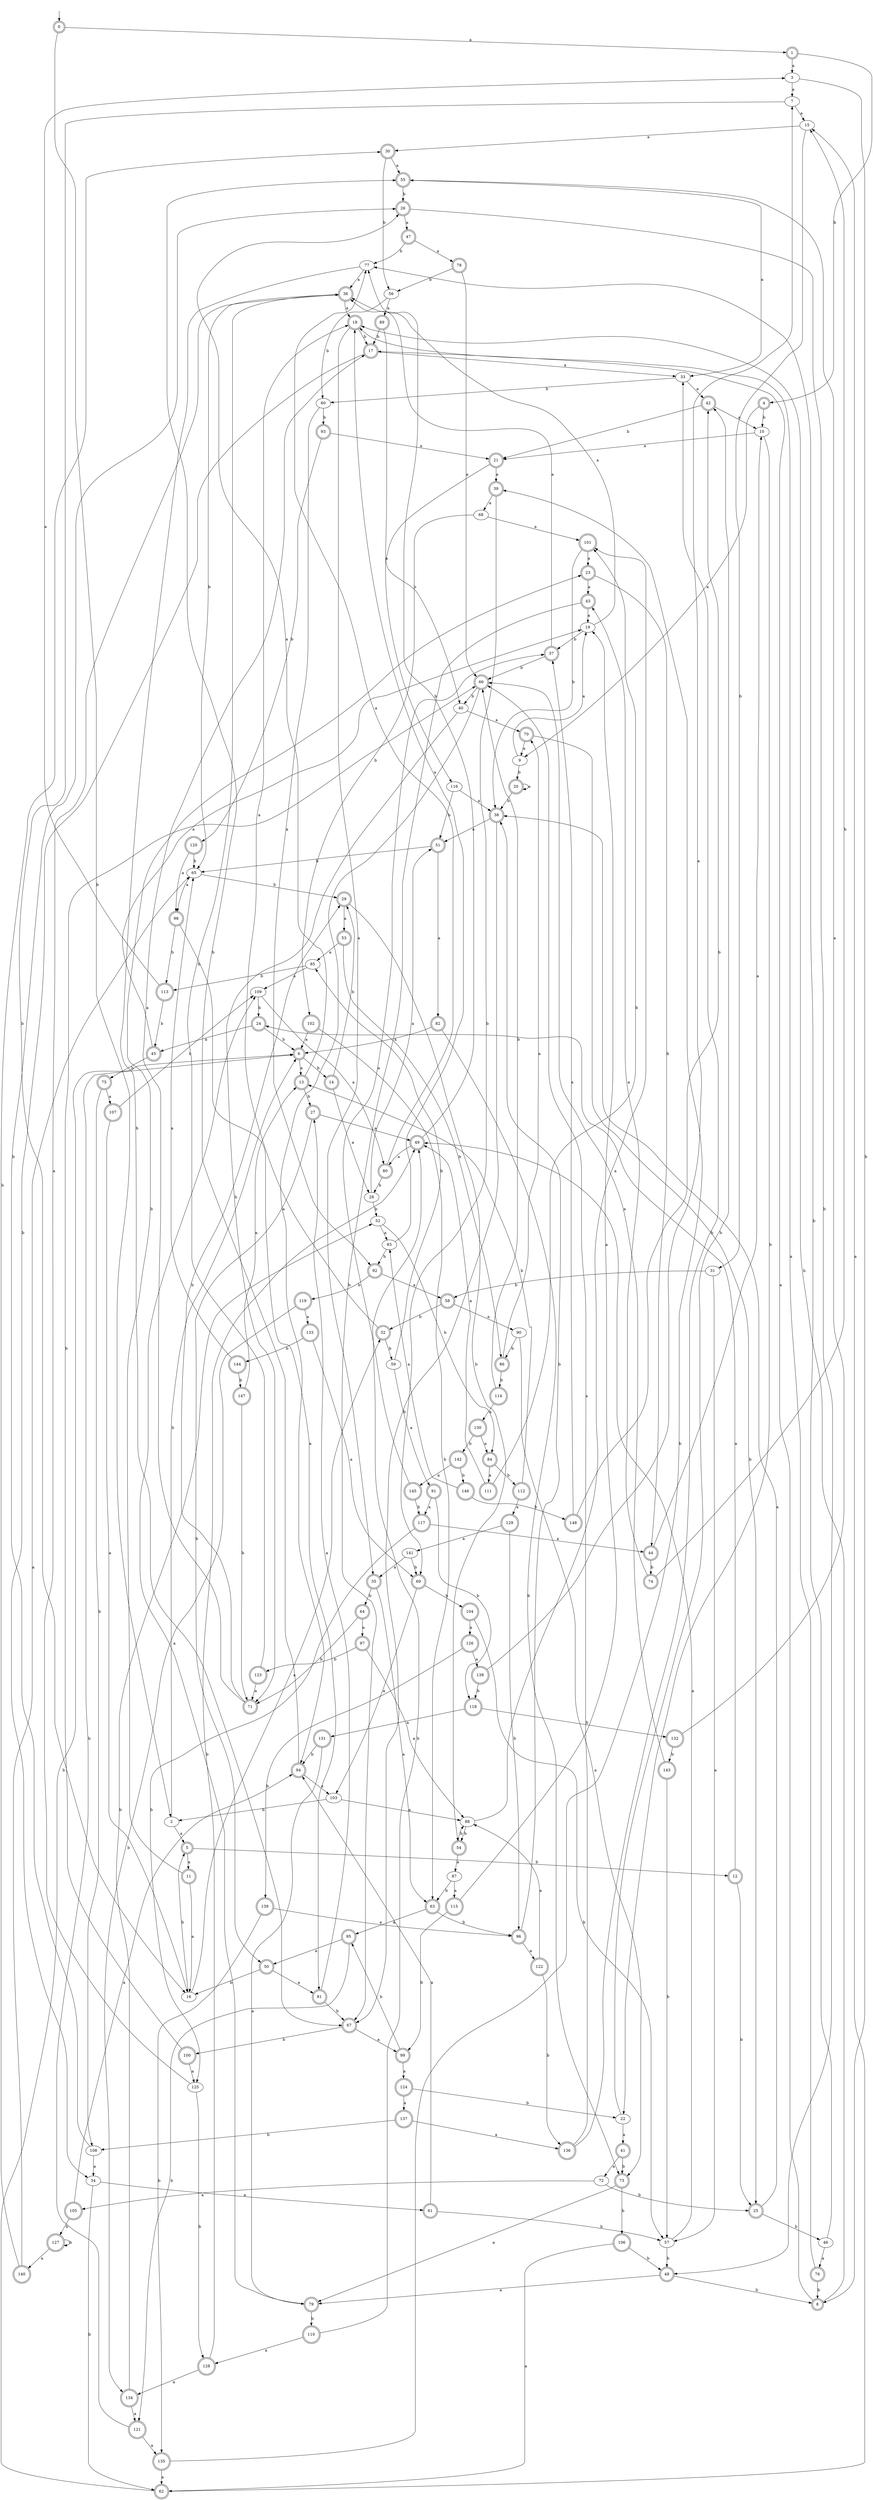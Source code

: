 digraph RandomDFA {
  __start0 [label="", shape=none];
  __start0 -> 0 [label=""];
  0 [shape=circle] [shape=doublecircle]
  0 -> 1 [label="a"]
  0 -> 2 [label="b"]
  1 [shape=doublecircle]
  1 -> 3 [label="a"]
  1 -> 4 [label="b"]
  2
  2 -> 5 [label="a"]
  2 -> 6 [label="b"]
  3
  3 -> 7 [label="a"]
  3 -> 8 [label="b"]
  4 [shape=doublecircle]
  4 -> 9 [label="a"]
  4 -> 10 [label="b"]
  5 [shape=doublecircle]
  5 -> 11 [label="a"]
  5 -> 12 [label="b"]
  6 [shape=doublecircle]
  6 -> 13 [label="a"]
  6 -> 14 [label="b"]
  7
  7 -> 15 [label="a"]
  7 -> 16 [label="b"]
  8 [shape=doublecircle]
  8 -> 17 [label="a"]
  8 -> 18 [label="b"]
  9
  9 -> 19 [label="a"]
  9 -> 20 [label="b"]
  10
  10 -> 21 [label="a"]
  10 -> 22 [label="b"]
  11 [shape=doublecircle]
  11 -> 16 [label="a"]
  11 -> 23 [label="b"]
  12 [shape=doublecircle]
  12 -> 24 [label="a"]
  12 -> 25 [label="b"]
  13 [shape=doublecircle]
  13 -> 26 [label="a"]
  13 -> 27 [label="b"]
  14 [shape=doublecircle]
  14 -> 28 [label="a"]
  14 -> 29 [label="b"]
  15
  15 -> 30 [label="a"]
  15 -> 31 [label="b"]
  16
  16 -> 32 [label="a"]
  16 -> 5 [label="b"]
  17 [shape=doublecircle]
  17 -> 33 [label="a"]
  17 -> 34 [label="b"]
  18 [shape=doublecircle]
  18 -> 35 [label="a"]
  18 -> 17 [label="b"]
  19
  19 -> 36 [label="a"]
  19 -> 37 [label="b"]
  20 [shape=doublecircle]
  20 -> 20 [label="a"]
  20 -> 38 [label="b"]
  21 [shape=doublecircle]
  21 -> 39 [label="a"]
  21 -> 40 [label="b"]
  22
  22 -> 41 [label="a"]
  22 -> 42 [label="b"]
  23 [shape=doublecircle]
  23 -> 43 [label="a"]
  23 -> 44 [label="b"]
  24 [shape=doublecircle]
  24 -> 45 [label="a"]
  24 -> 6 [label="b"]
  25 [shape=doublecircle]
  25 -> 38 [label="a"]
  25 -> 46 [label="b"]
  26 [shape=doublecircle]
  26 -> 47 [label="a"]
  26 -> 48 [label="b"]
  27 [shape=doublecircle]
  27 -> 49 [label="a"]
  27 -> 50 [label="b"]
  28
  28 -> 51 [label="a"]
  28 -> 52 [label="b"]
  29 [shape=doublecircle]
  29 -> 53 [label="a"]
  29 -> 54 [label="b"]
  30 [shape=doublecircle]
  30 -> 55 [label="a"]
  30 -> 56 [label="b"]
  31
  31 -> 57 [label="a"]
  31 -> 58 [label="b"]
  32 [shape=doublecircle]
  32 -> 18 [label="a"]
  32 -> 59 [label="b"]
  33
  33 -> 42 [label="a"]
  33 -> 60 [label="b"]
  34
  34 -> 61 [label="a"]
  34 -> 62 [label="b"]
  35 [shape=doublecircle]
  35 -> 63 [label="a"]
  35 -> 64 [label="b"]
  36 [shape=doublecircle]
  36 -> 18 [label="a"]
  36 -> 65 [label="b"]
  37 [shape=doublecircle]
  37 -> 36 [label="a"]
  37 -> 66 [label="b"]
  38 [shape=doublecircle]
  38 -> 51 [label="a"]
  38 -> 67 [label="b"]
  39 [shape=doublecircle]
  39 -> 68 [label="a"]
  39 -> 69 [label="b"]
  40
  40 -> 70 [label="a"]
  40 -> 71 [label="b"]
  41 [shape=doublecircle]
  41 -> 72 [label="a"]
  41 -> 73 [label="b"]
  42 [shape=doublecircle]
  42 -> 10 [label="a"]
  42 -> 21 [label="b"]
  43 [shape=doublecircle]
  43 -> 19 [label="a"]
  43 -> 67 [label="b"]
  44 [shape=doublecircle]
  44 -> 10 [label="a"]
  44 -> 74 [label="b"]
  45 [shape=doublecircle]
  45 -> 19 [label="a"]
  45 -> 75 [label="b"]
  46
  46 -> 76 [label="a"]
  46 -> 77 [label="b"]
  47 [shape=doublecircle]
  47 -> 78 [label="a"]
  47 -> 77 [label="b"]
  48 [shape=doublecircle]
  48 -> 79 [label="a"]
  48 -> 8 [label="b"]
  49 [shape=doublecircle]
  49 -> 80 [label="a"]
  49 -> 77 [label="b"]
  50 [shape=doublecircle]
  50 -> 81 [label="a"]
  50 -> 16 [label="b"]
  51 [shape=doublecircle]
  51 -> 82 [label="a"]
  51 -> 65 [label="b"]
  52
  52 -> 83 [label="a"]
  52 -> 84 [label="b"]
  53 [shape=doublecircle]
  53 -> 85 [label="a"]
  53 -> 86 [label="b"]
  54 [shape=doublecircle]
  54 -> 87 [label="a"]
  54 -> 88 [label="b"]
  55 [shape=doublecircle]
  55 -> 33 [label="a"]
  55 -> 26 [label="b"]
  56
  56 -> 89 [label="a"]
  56 -> 60 [label="b"]
  57
  57 -> 49 [label="a"]
  57 -> 48 [label="b"]
  58 [shape=doublecircle]
  58 -> 90 [label="a"]
  58 -> 32 [label="b"]
  59
  59 -> 91 [label="a"]
  59 -> 85 [label="b"]
  60
  60 -> 92 [label="a"]
  60 -> 93 [label="b"]
  61 [shape=doublecircle]
  61 -> 94 [label="a"]
  61 -> 57 [label="b"]
  62 [shape=doublecircle]
  62 -> 15 [label="a"]
  62 -> 6 [label="b"]
  63 [shape=doublecircle]
  63 -> 95 [label="a"]
  63 -> 96 [label="b"]
  64 [shape=doublecircle]
  64 -> 97 [label="a"]
  64 -> 71 [label="b"]
  65
  65 -> 98 [label="a"]
  65 -> 29 [label="b"]
  66 [shape=doublecircle]
  66 -> 94 [label="a"]
  66 -> 40 [label="b"]
  67 [shape=doublecircle]
  67 -> 99 [label="a"]
  67 -> 100 [label="b"]
  68
  68 -> 101 [label="a"]
  68 -> 102 [label="b"]
  69 [shape=doublecircle]
  69 -> 103 [label="a"]
  69 -> 104 [label="b"]
  70 [shape=doublecircle]
  70 -> 9 [label="a"]
  70 -> 25 [label="b"]
  71 [shape=doublecircle]
  71 -> 17 [label="a"]
  71 -> 29 [label="b"]
  72
  72 -> 105 [label="a"]
  72 -> 25 [label="b"]
  73 [shape=doublecircle]
  73 -> 79 [label="a"]
  73 -> 106 [label="b"]
  74 [shape=doublecircle]
  74 -> 43 [label="a"]
  74 -> 15 [label="b"]
  75 [shape=doublecircle]
  75 -> 107 [label="a"]
  75 -> 108 [label="b"]
  76 [shape=doublecircle]
  76 -> 18 [label="a"]
  76 -> 8 [label="b"]
  77
  77 -> 36 [label="a"]
  77 -> 67 [label="b"]
  78 [shape=doublecircle]
  78 -> 66 [label="a"]
  78 -> 56 [label="b"]
  79 [shape=doublecircle]
  79 -> 109 [label="a"]
  79 -> 110 [label="b"]
  80 [shape=doublecircle]
  80 -> 77 [label="a"]
  80 -> 28 [label="b"]
  81 [shape=doublecircle]
  81 -> 27 [label="a"]
  81 -> 67 [label="b"]
  82 [shape=doublecircle]
  82 -> 6 [label="a"]
  82 -> 73 [label="b"]
  83
  83 -> 18 [label="a"]
  83 -> 92 [label="b"]
  84 [shape=doublecircle]
  84 -> 111 [label="a"]
  84 -> 112 [label="b"]
  85
  85 -> 109 [label="a"]
  85 -> 113 [label="b"]
  86 [shape=doublecircle]
  86 -> 70 [label="a"]
  86 -> 114 [label="b"]
  87
  87 -> 115 [label="a"]
  87 -> 63 [label="b"]
  88
  88 -> 101 [label="a"]
  88 -> 54 [label="b"]
  89 [shape=doublecircle]
  89 -> 116 [label="a"]
  89 -> 17 [label="b"]
  90
  90 -> 73 [label="a"]
  90 -> 86 [label="b"]
  91 [shape=doublecircle]
  91 -> 117 [label="a"]
  91 -> 118 [label="b"]
  92 [shape=doublecircle]
  92 -> 58 [label="a"]
  92 -> 119 [label="b"]
  93 [shape=doublecircle]
  93 -> 21 [label="a"]
  93 -> 120 [label="b"]
  94 [shape=doublecircle]
  94 -> 103 [label="a"]
  94 -> 55 [label="b"]
  95 [shape=doublecircle]
  95 -> 50 [label="a"]
  95 -> 121 [label="b"]
  96 [shape=doublecircle]
  96 -> 122 [label="a"]
  96 -> 38 [label="b"]
  97 [shape=doublecircle]
  97 -> 88 [label="a"]
  97 -> 123 [label="b"]
  98 [shape=doublecircle]
  98 -> 81 [label="a"]
  98 -> 113 [label="b"]
  99 [shape=doublecircle]
  99 -> 124 [label="a"]
  99 -> 95 [label="b"]
  100 [shape=doublecircle]
  100 -> 125 [label="a"]
  100 -> 66 [label="b"]
  101 [shape=doublecircle]
  101 -> 23 [label="a"]
  101 -> 38 [label="b"]
  102 [shape=doublecircle]
  102 -> 6 [label="a"]
  102 -> 63 [label="b"]
  103
  103 -> 88 [label="a"]
  103 -> 2 [label="b"]
  104 [shape=doublecircle]
  104 -> 126 [label="a"]
  104 -> 57 [label="b"]
  105 [shape=doublecircle]
  105 -> 94 [label="a"]
  105 -> 127 [label="b"]
  106 [shape=doublecircle]
  106 -> 62 [label="a"]
  106 -> 48 [label="b"]
  107 [shape=doublecircle]
  107 -> 16 [label="a"]
  107 -> 109 [label="b"]
  108
  108 -> 34 [label="a"]
  108 -> 26 [label="b"]
  109
  109 -> 80 [label="a"]
  109 -> 24 [label="b"]
  110 [shape=doublecircle]
  110 -> 128 [label="a"]
  110 -> 49 [label="b"]
  111 [shape=doublecircle]
  111 -> 49 [label="a"]
  111 -> 101 [label="b"]
  112 [shape=doublecircle]
  112 -> 129 [label="a"]
  112 -> 13 [label="b"]
  113 [shape=doublecircle]
  113 -> 3 [label="a"]
  113 -> 45 [label="b"]
  114 [shape=doublecircle]
  114 -> 130 [label="a"]
  114 -> 66 [label="b"]
  115 [shape=doublecircle]
  115 -> 19 [label="a"]
  115 -> 99 [label="b"]
  116
  116 -> 38 [label="a"]
  116 -> 51 [label="b"]
  117 [shape=doublecircle]
  117 -> 44 [label="a"]
  117 -> 125 [label="b"]
  118 [shape=doublecircle]
  118 -> 131 [label="a"]
  118 -> 132 [label="b"]
  119 [shape=doublecircle]
  119 -> 133 [label="a"]
  119 -> 134 [label="b"]
  120 [shape=doublecircle]
  120 -> 98 [label="a"]
  120 -> 65 [label="b"]
  121 [shape=doublecircle]
  121 -> 135 [label="a"]
  121 -> 6 [label="b"]
  122 [shape=doublecircle]
  122 -> 88 [label="a"]
  122 -> 136 [label="b"]
  123 [shape=doublecircle]
  123 -> 71 [label="a"]
  123 -> 36 [label="b"]
  124 [shape=doublecircle]
  124 -> 137 [label="a"]
  124 -> 22 [label="b"]
  125
  125 -> 36 [label="a"]
  125 -> 128 [label="b"]
  126 [shape=doublecircle]
  126 -> 138 [label="a"]
  126 -> 139 [label="b"]
  127 [shape=doublecircle]
  127 -> 140 [label="a"]
  127 -> 127 [label="b"]
  128 [shape=doublecircle]
  128 -> 134 [label="a"]
  128 -> 49 [label="b"]
  129 [shape=doublecircle]
  129 -> 141 [label="a"]
  129 -> 96 [label="b"]
  130 [shape=doublecircle]
  130 -> 84 [label="a"]
  130 -> 142 [label="b"]
  131 [shape=doublecircle]
  131 -> 79 [label="a"]
  131 -> 94 [label="b"]
  132 [shape=doublecircle]
  132 -> 55 [label="a"]
  132 -> 143 [label="b"]
  133 [shape=doublecircle]
  133 -> 69 [label="a"]
  133 -> 144 [label="b"]
  134 [shape=doublecircle]
  134 -> 121 [label="a"]
  134 -> 52 [label="b"]
  135 [shape=doublecircle]
  135 -> 62 [label="a"]
  135 -> 39 [label="b"]
  136 [shape=doublecircle]
  136 -> 66 [label="a"]
  136 -> 33 [label="b"]
  137 [shape=doublecircle]
  137 -> 136 [label="a"]
  137 -> 108 [label="b"]
  138 [shape=doublecircle]
  138 -> 7 [label="a"]
  138 -> 118 [label="b"]
  139 [shape=doublecircle]
  139 -> 96 [label="a"]
  139 -> 135 [label="b"]
  140 [shape=doublecircle]
  140 -> 65 [label="a"]
  140 -> 30 [label="b"]
  141
  141 -> 35 [label="a"]
  141 -> 69 [label="b"]
  142 [shape=doublecircle]
  142 -> 145 [label="a"]
  142 -> 146 [label="b"]
  143 [shape=doublecircle]
  143 -> 66 [label="a"]
  143 -> 57 [label="b"]
  144 [shape=doublecircle]
  144 -> 65 [label="a"]
  144 -> 147 [label="b"]
  145 [shape=doublecircle]
  145 -> 37 [label="a"]
  145 -> 117 [label="b"]
  146 [shape=doublecircle]
  146 -> 83 [label="a"]
  146 -> 148 [label="b"]
  147 [shape=doublecircle]
  147 -> 13 [label="a"]
  147 -> 71 [label="b"]
  148 [shape=doublecircle]
  148 -> 37 [label="a"]
  148 -> 42 [label="b"]
}
